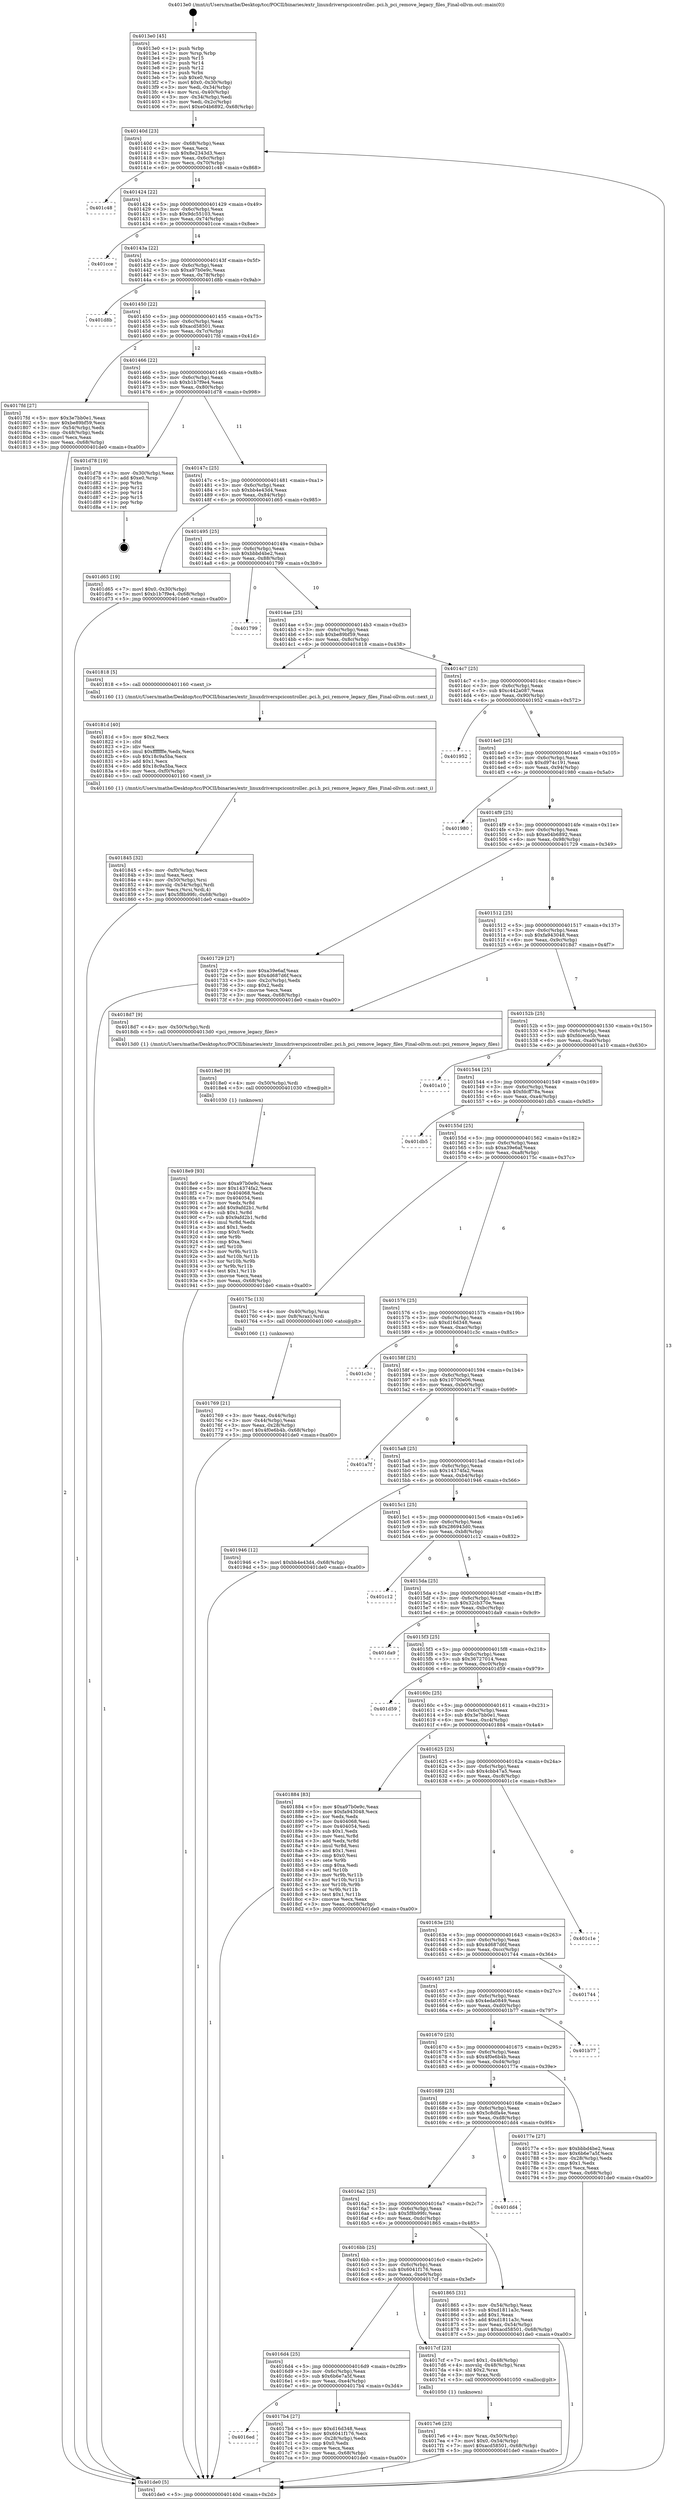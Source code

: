 digraph "0x4013e0" {
  label = "0x4013e0 (/mnt/c/Users/mathe/Desktop/tcc/POCII/binaries/extr_linuxdriverspcicontroller..pci.h_pci_remove_legacy_files_Final-ollvm.out::main(0))"
  labelloc = "t"
  node[shape=record]

  Entry [label="",width=0.3,height=0.3,shape=circle,fillcolor=black,style=filled]
  "0x40140d" [label="{
     0x40140d [23]\l
     | [instrs]\l
     &nbsp;&nbsp;0x40140d \<+3\>: mov -0x68(%rbp),%eax\l
     &nbsp;&nbsp;0x401410 \<+2\>: mov %eax,%ecx\l
     &nbsp;&nbsp;0x401412 \<+6\>: sub $0x8e2343d3,%ecx\l
     &nbsp;&nbsp;0x401418 \<+3\>: mov %eax,-0x6c(%rbp)\l
     &nbsp;&nbsp;0x40141b \<+3\>: mov %ecx,-0x70(%rbp)\l
     &nbsp;&nbsp;0x40141e \<+6\>: je 0000000000401c48 \<main+0x868\>\l
  }"]
  "0x401c48" [label="{
     0x401c48\l
  }", style=dashed]
  "0x401424" [label="{
     0x401424 [22]\l
     | [instrs]\l
     &nbsp;&nbsp;0x401424 \<+5\>: jmp 0000000000401429 \<main+0x49\>\l
     &nbsp;&nbsp;0x401429 \<+3\>: mov -0x6c(%rbp),%eax\l
     &nbsp;&nbsp;0x40142c \<+5\>: sub $0x9dc55103,%eax\l
     &nbsp;&nbsp;0x401431 \<+3\>: mov %eax,-0x74(%rbp)\l
     &nbsp;&nbsp;0x401434 \<+6\>: je 0000000000401cce \<main+0x8ee\>\l
  }"]
  Exit [label="",width=0.3,height=0.3,shape=circle,fillcolor=black,style=filled,peripheries=2]
  "0x401cce" [label="{
     0x401cce\l
  }", style=dashed]
  "0x40143a" [label="{
     0x40143a [22]\l
     | [instrs]\l
     &nbsp;&nbsp;0x40143a \<+5\>: jmp 000000000040143f \<main+0x5f\>\l
     &nbsp;&nbsp;0x40143f \<+3\>: mov -0x6c(%rbp),%eax\l
     &nbsp;&nbsp;0x401442 \<+5\>: sub $0xa97b0e9c,%eax\l
     &nbsp;&nbsp;0x401447 \<+3\>: mov %eax,-0x78(%rbp)\l
     &nbsp;&nbsp;0x40144a \<+6\>: je 0000000000401d8b \<main+0x9ab\>\l
  }"]
  "0x4018e9" [label="{
     0x4018e9 [93]\l
     | [instrs]\l
     &nbsp;&nbsp;0x4018e9 \<+5\>: mov $0xa97b0e9c,%eax\l
     &nbsp;&nbsp;0x4018ee \<+5\>: mov $0x14374fa2,%ecx\l
     &nbsp;&nbsp;0x4018f3 \<+7\>: mov 0x404068,%edx\l
     &nbsp;&nbsp;0x4018fa \<+7\>: mov 0x404054,%esi\l
     &nbsp;&nbsp;0x401901 \<+3\>: mov %edx,%r8d\l
     &nbsp;&nbsp;0x401904 \<+7\>: add $0x9afd2b1,%r8d\l
     &nbsp;&nbsp;0x40190b \<+4\>: sub $0x1,%r8d\l
     &nbsp;&nbsp;0x40190f \<+7\>: sub $0x9afd2b1,%r8d\l
     &nbsp;&nbsp;0x401916 \<+4\>: imul %r8d,%edx\l
     &nbsp;&nbsp;0x40191a \<+3\>: and $0x1,%edx\l
     &nbsp;&nbsp;0x40191d \<+3\>: cmp $0x0,%edx\l
     &nbsp;&nbsp;0x401920 \<+4\>: sete %r9b\l
     &nbsp;&nbsp;0x401924 \<+3\>: cmp $0xa,%esi\l
     &nbsp;&nbsp;0x401927 \<+4\>: setl %r10b\l
     &nbsp;&nbsp;0x40192b \<+3\>: mov %r9b,%r11b\l
     &nbsp;&nbsp;0x40192e \<+3\>: and %r10b,%r11b\l
     &nbsp;&nbsp;0x401931 \<+3\>: xor %r10b,%r9b\l
     &nbsp;&nbsp;0x401934 \<+3\>: or %r9b,%r11b\l
     &nbsp;&nbsp;0x401937 \<+4\>: test $0x1,%r11b\l
     &nbsp;&nbsp;0x40193b \<+3\>: cmovne %ecx,%eax\l
     &nbsp;&nbsp;0x40193e \<+3\>: mov %eax,-0x68(%rbp)\l
     &nbsp;&nbsp;0x401941 \<+5\>: jmp 0000000000401de0 \<main+0xa00\>\l
  }"]
  "0x401d8b" [label="{
     0x401d8b\l
  }", style=dashed]
  "0x401450" [label="{
     0x401450 [22]\l
     | [instrs]\l
     &nbsp;&nbsp;0x401450 \<+5\>: jmp 0000000000401455 \<main+0x75\>\l
     &nbsp;&nbsp;0x401455 \<+3\>: mov -0x6c(%rbp),%eax\l
     &nbsp;&nbsp;0x401458 \<+5\>: sub $0xacd58501,%eax\l
     &nbsp;&nbsp;0x40145d \<+3\>: mov %eax,-0x7c(%rbp)\l
     &nbsp;&nbsp;0x401460 \<+6\>: je 00000000004017fd \<main+0x41d\>\l
  }"]
  "0x4018e0" [label="{
     0x4018e0 [9]\l
     | [instrs]\l
     &nbsp;&nbsp;0x4018e0 \<+4\>: mov -0x50(%rbp),%rdi\l
     &nbsp;&nbsp;0x4018e4 \<+5\>: call 0000000000401030 \<free@plt\>\l
     | [calls]\l
     &nbsp;&nbsp;0x401030 \{1\} (unknown)\l
  }"]
  "0x4017fd" [label="{
     0x4017fd [27]\l
     | [instrs]\l
     &nbsp;&nbsp;0x4017fd \<+5\>: mov $0x3e7bb0e1,%eax\l
     &nbsp;&nbsp;0x401802 \<+5\>: mov $0xbe89bf59,%ecx\l
     &nbsp;&nbsp;0x401807 \<+3\>: mov -0x54(%rbp),%edx\l
     &nbsp;&nbsp;0x40180a \<+3\>: cmp -0x48(%rbp),%edx\l
     &nbsp;&nbsp;0x40180d \<+3\>: cmovl %ecx,%eax\l
     &nbsp;&nbsp;0x401810 \<+3\>: mov %eax,-0x68(%rbp)\l
     &nbsp;&nbsp;0x401813 \<+5\>: jmp 0000000000401de0 \<main+0xa00\>\l
  }"]
  "0x401466" [label="{
     0x401466 [22]\l
     | [instrs]\l
     &nbsp;&nbsp;0x401466 \<+5\>: jmp 000000000040146b \<main+0x8b\>\l
     &nbsp;&nbsp;0x40146b \<+3\>: mov -0x6c(%rbp),%eax\l
     &nbsp;&nbsp;0x40146e \<+5\>: sub $0xb1b7f9e4,%eax\l
     &nbsp;&nbsp;0x401473 \<+3\>: mov %eax,-0x80(%rbp)\l
     &nbsp;&nbsp;0x401476 \<+6\>: je 0000000000401d78 \<main+0x998\>\l
  }"]
  "0x401845" [label="{
     0x401845 [32]\l
     | [instrs]\l
     &nbsp;&nbsp;0x401845 \<+6\>: mov -0xf0(%rbp),%ecx\l
     &nbsp;&nbsp;0x40184b \<+3\>: imul %eax,%ecx\l
     &nbsp;&nbsp;0x40184e \<+4\>: mov -0x50(%rbp),%rsi\l
     &nbsp;&nbsp;0x401852 \<+4\>: movslq -0x54(%rbp),%rdi\l
     &nbsp;&nbsp;0x401856 \<+3\>: mov %ecx,(%rsi,%rdi,4)\l
     &nbsp;&nbsp;0x401859 \<+7\>: movl $0x5f8b99fc,-0x68(%rbp)\l
     &nbsp;&nbsp;0x401860 \<+5\>: jmp 0000000000401de0 \<main+0xa00\>\l
  }"]
  "0x401d78" [label="{
     0x401d78 [19]\l
     | [instrs]\l
     &nbsp;&nbsp;0x401d78 \<+3\>: mov -0x30(%rbp),%eax\l
     &nbsp;&nbsp;0x401d7b \<+7\>: add $0xe0,%rsp\l
     &nbsp;&nbsp;0x401d82 \<+1\>: pop %rbx\l
     &nbsp;&nbsp;0x401d83 \<+2\>: pop %r12\l
     &nbsp;&nbsp;0x401d85 \<+2\>: pop %r14\l
     &nbsp;&nbsp;0x401d87 \<+2\>: pop %r15\l
     &nbsp;&nbsp;0x401d89 \<+1\>: pop %rbp\l
     &nbsp;&nbsp;0x401d8a \<+1\>: ret\l
  }"]
  "0x40147c" [label="{
     0x40147c [25]\l
     | [instrs]\l
     &nbsp;&nbsp;0x40147c \<+5\>: jmp 0000000000401481 \<main+0xa1\>\l
     &nbsp;&nbsp;0x401481 \<+3\>: mov -0x6c(%rbp),%eax\l
     &nbsp;&nbsp;0x401484 \<+5\>: sub $0xbb4e43d4,%eax\l
     &nbsp;&nbsp;0x401489 \<+6\>: mov %eax,-0x84(%rbp)\l
     &nbsp;&nbsp;0x40148f \<+6\>: je 0000000000401d65 \<main+0x985\>\l
  }"]
  "0x40181d" [label="{
     0x40181d [40]\l
     | [instrs]\l
     &nbsp;&nbsp;0x40181d \<+5\>: mov $0x2,%ecx\l
     &nbsp;&nbsp;0x401822 \<+1\>: cltd\l
     &nbsp;&nbsp;0x401823 \<+2\>: idiv %ecx\l
     &nbsp;&nbsp;0x401825 \<+6\>: imul $0xfffffffe,%edx,%ecx\l
     &nbsp;&nbsp;0x40182b \<+6\>: sub $0x18c9a5ba,%ecx\l
     &nbsp;&nbsp;0x401831 \<+3\>: add $0x1,%ecx\l
     &nbsp;&nbsp;0x401834 \<+6\>: add $0x18c9a5ba,%ecx\l
     &nbsp;&nbsp;0x40183a \<+6\>: mov %ecx,-0xf0(%rbp)\l
     &nbsp;&nbsp;0x401840 \<+5\>: call 0000000000401160 \<next_i\>\l
     | [calls]\l
     &nbsp;&nbsp;0x401160 \{1\} (/mnt/c/Users/mathe/Desktop/tcc/POCII/binaries/extr_linuxdriverspcicontroller..pci.h_pci_remove_legacy_files_Final-ollvm.out::next_i)\l
  }"]
  "0x401d65" [label="{
     0x401d65 [19]\l
     | [instrs]\l
     &nbsp;&nbsp;0x401d65 \<+7\>: movl $0x0,-0x30(%rbp)\l
     &nbsp;&nbsp;0x401d6c \<+7\>: movl $0xb1b7f9e4,-0x68(%rbp)\l
     &nbsp;&nbsp;0x401d73 \<+5\>: jmp 0000000000401de0 \<main+0xa00\>\l
  }"]
  "0x401495" [label="{
     0x401495 [25]\l
     | [instrs]\l
     &nbsp;&nbsp;0x401495 \<+5\>: jmp 000000000040149a \<main+0xba\>\l
     &nbsp;&nbsp;0x40149a \<+3\>: mov -0x6c(%rbp),%eax\l
     &nbsp;&nbsp;0x40149d \<+5\>: sub $0xbbbd4be2,%eax\l
     &nbsp;&nbsp;0x4014a2 \<+6\>: mov %eax,-0x88(%rbp)\l
     &nbsp;&nbsp;0x4014a8 \<+6\>: je 0000000000401799 \<main+0x3b9\>\l
  }"]
  "0x4017e6" [label="{
     0x4017e6 [23]\l
     | [instrs]\l
     &nbsp;&nbsp;0x4017e6 \<+4\>: mov %rax,-0x50(%rbp)\l
     &nbsp;&nbsp;0x4017ea \<+7\>: movl $0x0,-0x54(%rbp)\l
     &nbsp;&nbsp;0x4017f1 \<+7\>: movl $0xacd58501,-0x68(%rbp)\l
     &nbsp;&nbsp;0x4017f8 \<+5\>: jmp 0000000000401de0 \<main+0xa00\>\l
  }"]
  "0x401799" [label="{
     0x401799\l
  }", style=dashed]
  "0x4014ae" [label="{
     0x4014ae [25]\l
     | [instrs]\l
     &nbsp;&nbsp;0x4014ae \<+5\>: jmp 00000000004014b3 \<main+0xd3\>\l
     &nbsp;&nbsp;0x4014b3 \<+3\>: mov -0x6c(%rbp),%eax\l
     &nbsp;&nbsp;0x4014b6 \<+5\>: sub $0xbe89bf59,%eax\l
     &nbsp;&nbsp;0x4014bb \<+6\>: mov %eax,-0x8c(%rbp)\l
     &nbsp;&nbsp;0x4014c1 \<+6\>: je 0000000000401818 \<main+0x438\>\l
  }"]
  "0x4016ed" [label="{
     0x4016ed\l
  }", style=dashed]
  "0x401818" [label="{
     0x401818 [5]\l
     | [instrs]\l
     &nbsp;&nbsp;0x401818 \<+5\>: call 0000000000401160 \<next_i\>\l
     | [calls]\l
     &nbsp;&nbsp;0x401160 \{1\} (/mnt/c/Users/mathe/Desktop/tcc/POCII/binaries/extr_linuxdriverspcicontroller..pci.h_pci_remove_legacy_files_Final-ollvm.out::next_i)\l
  }"]
  "0x4014c7" [label="{
     0x4014c7 [25]\l
     | [instrs]\l
     &nbsp;&nbsp;0x4014c7 \<+5\>: jmp 00000000004014cc \<main+0xec\>\l
     &nbsp;&nbsp;0x4014cc \<+3\>: mov -0x6c(%rbp),%eax\l
     &nbsp;&nbsp;0x4014cf \<+5\>: sub $0xc442a087,%eax\l
     &nbsp;&nbsp;0x4014d4 \<+6\>: mov %eax,-0x90(%rbp)\l
     &nbsp;&nbsp;0x4014da \<+6\>: je 0000000000401952 \<main+0x572\>\l
  }"]
  "0x4017b4" [label="{
     0x4017b4 [27]\l
     | [instrs]\l
     &nbsp;&nbsp;0x4017b4 \<+5\>: mov $0xd16d348,%eax\l
     &nbsp;&nbsp;0x4017b9 \<+5\>: mov $0x6041f176,%ecx\l
     &nbsp;&nbsp;0x4017be \<+3\>: mov -0x28(%rbp),%edx\l
     &nbsp;&nbsp;0x4017c1 \<+3\>: cmp $0x0,%edx\l
     &nbsp;&nbsp;0x4017c4 \<+3\>: cmove %ecx,%eax\l
     &nbsp;&nbsp;0x4017c7 \<+3\>: mov %eax,-0x68(%rbp)\l
     &nbsp;&nbsp;0x4017ca \<+5\>: jmp 0000000000401de0 \<main+0xa00\>\l
  }"]
  "0x401952" [label="{
     0x401952\l
  }", style=dashed]
  "0x4014e0" [label="{
     0x4014e0 [25]\l
     | [instrs]\l
     &nbsp;&nbsp;0x4014e0 \<+5\>: jmp 00000000004014e5 \<main+0x105\>\l
     &nbsp;&nbsp;0x4014e5 \<+3\>: mov -0x6c(%rbp),%eax\l
     &nbsp;&nbsp;0x4014e8 \<+5\>: sub $0xd974c191,%eax\l
     &nbsp;&nbsp;0x4014ed \<+6\>: mov %eax,-0x94(%rbp)\l
     &nbsp;&nbsp;0x4014f3 \<+6\>: je 0000000000401980 \<main+0x5a0\>\l
  }"]
  "0x4016d4" [label="{
     0x4016d4 [25]\l
     | [instrs]\l
     &nbsp;&nbsp;0x4016d4 \<+5\>: jmp 00000000004016d9 \<main+0x2f9\>\l
     &nbsp;&nbsp;0x4016d9 \<+3\>: mov -0x6c(%rbp),%eax\l
     &nbsp;&nbsp;0x4016dc \<+5\>: sub $0x6b6e7a5f,%eax\l
     &nbsp;&nbsp;0x4016e1 \<+6\>: mov %eax,-0xe4(%rbp)\l
     &nbsp;&nbsp;0x4016e7 \<+6\>: je 00000000004017b4 \<main+0x3d4\>\l
  }"]
  "0x401980" [label="{
     0x401980\l
  }", style=dashed]
  "0x4014f9" [label="{
     0x4014f9 [25]\l
     | [instrs]\l
     &nbsp;&nbsp;0x4014f9 \<+5\>: jmp 00000000004014fe \<main+0x11e\>\l
     &nbsp;&nbsp;0x4014fe \<+3\>: mov -0x6c(%rbp),%eax\l
     &nbsp;&nbsp;0x401501 \<+5\>: sub $0xe04b6892,%eax\l
     &nbsp;&nbsp;0x401506 \<+6\>: mov %eax,-0x98(%rbp)\l
     &nbsp;&nbsp;0x40150c \<+6\>: je 0000000000401729 \<main+0x349\>\l
  }"]
  "0x4017cf" [label="{
     0x4017cf [23]\l
     | [instrs]\l
     &nbsp;&nbsp;0x4017cf \<+7\>: movl $0x1,-0x48(%rbp)\l
     &nbsp;&nbsp;0x4017d6 \<+4\>: movslq -0x48(%rbp),%rax\l
     &nbsp;&nbsp;0x4017da \<+4\>: shl $0x2,%rax\l
     &nbsp;&nbsp;0x4017de \<+3\>: mov %rax,%rdi\l
     &nbsp;&nbsp;0x4017e1 \<+5\>: call 0000000000401050 \<malloc@plt\>\l
     | [calls]\l
     &nbsp;&nbsp;0x401050 \{1\} (unknown)\l
  }"]
  "0x401729" [label="{
     0x401729 [27]\l
     | [instrs]\l
     &nbsp;&nbsp;0x401729 \<+5\>: mov $0xa39e6af,%eax\l
     &nbsp;&nbsp;0x40172e \<+5\>: mov $0x4d687d6f,%ecx\l
     &nbsp;&nbsp;0x401733 \<+3\>: mov -0x2c(%rbp),%edx\l
     &nbsp;&nbsp;0x401736 \<+3\>: cmp $0x2,%edx\l
     &nbsp;&nbsp;0x401739 \<+3\>: cmovne %ecx,%eax\l
     &nbsp;&nbsp;0x40173c \<+3\>: mov %eax,-0x68(%rbp)\l
     &nbsp;&nbsp;0x40173f \<+5\>: jmp 0000000000401de0 \<main+0xa00\>\l
  }"]
  "0x401512" [label="{
     0x401512 [25]\l
     | [instrs]\l
     &nbsp;&nbsp;0x401512 \<+5\>: jmp 0000000000401517 \<main+0x137\>\l
     &nbsp;&nbsp;0x401517 \<+3\>: mov -0x6c(%rbp),%eax\l
     &nbsp;&nbsp;0x40151a \<+5\>: sub $0xfa943048,%eax\l
     &nbsp;&nbsp;0x40151f \<+6\>: mov %eax,-0x9c(%rbp)\l
     &nbsp;&nbsp;0x401525 \<+6\>: je 00000000004018d7 \<main+0x4f7\>\l
  }"]
  "0x401de0" [label="{
     0x401de0 [5]\l
     | [instrs]\l
     &nbsp;&nbsp;0x401de0 \<+5\>: jmp 000000000040140d \<main+0x2d\>\l
  }"]
  "0x4013e0" [label="{
     0x4013e0 [45]\l
     | [instrs]\l
     &nbsp;&nbsp;0x4013e0 \<+1\>: push %rbp\l
     &nbsp;&nbsp;0x4013e1 \<+3\>: mov %rsp,%rbp\l
     &nbsp;&nbsp;0x4013e4 \<+2\>: push %r15\l
     &nbsp;&nbsp;0x4013e6 \<+2\>: push %r14\l
     &nbsp;&nbsp;0x4013e8 \<+2\>: push %r12\l
     &nbsp;&nbsp;0x4013ea \<+1\>: push %rbx\l
     &nbsp;&nbsp;0x4013eb \<+7\>: sub $0xe0,%rsp\l
     &nbsp;&nbsp;0x4013f2 \<+7\>: movl $0x0,-0x30(%rbp)\l
     &nbsp;&nbsp;0x4013f9 \<+3\>: mov %edi,-0x34(%rbp)\l
     &nbsp;&nbsp;0x4013fc \<+4\>: mov %rsi,-0x40(%rbp)\l
     &nbsp;&nbsp;0x401400 \<+3\>: mov -0x34(%rbp),%edi\l
     &nbsp;&nbsp;0x401403 \<+3\>: mov %edi,-0x2c(%rbp)\l
     &nbsp;&nbsp;0x401406 \<+7\>: movl $0xe04b6892,-0x68(%rbp)\l
  }"]
  "0x4016bb" [label="{
     0x4016bb [25]\l
     | [instrs]\l
     &nbsp;&nbsp;0x4016bb \<+5\>: jmp 00000000004016c0 \<main+0x2e0\>\l
     &nbsp;&nbsp;0x4016c0 \<+3\>: mov -0x6c(%rbp),%eax\l
     &nbsp;&nbsp;0x4016c3 \<+5\>: sub $0x6041f176,%eax\l
     &nbsp;&nbsp;0x4016c8 \<+6\>: mov %eax,-0xe0(%rbp)\l
     &nbsp;&nbsp;0x4016ce \<+6\>: je 00000000004017cf \<main+0x3ef\>\l
  }"]
  "0x4018d7" [label="{
     0x4018d7 [9]\l
     | [instrs]\l
     &nbsp;&nbsp;0x4018d7 \<+4\>: mov -0x50(%rbp),%rdi\l
     &nbsp;&nbsp;0x4018db \<+5\>: call 00000000004013d0 \<pci_remove_legacy_files\>\l
     | [calls]\l
     &nbsp;&nbsp;0x4013d0 \{1\} (/mnt/c/Users/mathe/Desktop/tcc/POCII/binaries/extr_linuxdriverspcicontroller..pci.h_pci_remove_legacy_files_Final-ollvm.out::pci_remove_legacy_files)\l
  }"]
  "0x40152b" [label="{
     0x40152b [25]\l
     | [instrs]\l
     &nbsp;&nbsp;0x40152b \<+5\>: jmp 0000000000401530 \<main+0x150\>\l
     &nbsp;&nbsp;0x401530 \<+3\>: mov -0x6c(%rbp),%eax\l
     &nbsp;&nbsp;0x401533 \<+5\>: sub $0xfdcece5b,%eax\l
     &nbsp;&nbsp;0x401538 \<+6\>: mov %eax,-0xa0(%rbp)\l
     &nbsp;&nbsp;0x40153e \<+6\>: je 0000000000401a10 \<main+0x630\>\l
  }"]
  "0x401865" [label="{
     0x401865 [31]\l
     | [instrs]\l
     &nbsp;&nbsp;0x401865 \<+3\>: mov -0x54(%rbp),%eax\l
     &nbsp;&nbsp;0x401868 \<+5\>: sub $0xd1811a3c,%eax\l
     &nbsp;&nbsp;0x40186d \<+3\>: add $0x1,%eax\l
     &nbsp;&nbsp;0x401870 \<+5\>: add $0xd1811a3c,%eax\l
     &nbsp;&nbsp;0x401875 \<+3\>: mov %eax,-0x54(%rbp)\l
     &nbsp;&nbsp;0x401878 \<+7\>: movl $0xacd58501,-0x68(%rbp)\l
     &nbsp;&nbsp;0x40187f \<+5\>: jmp 0000000000401de0 \<main+0xa00\>\l
  }"]
  "0x401a10" [label="{
     0x401a10\l
  }", style=dashed]
  "0x401544" [label="{
     0x401544 [25]\l
     | [instrs]\l
     &nbsp;&nbsp;0x401544 \<+5\>: jmp 0000000000401549 \<main+0x169\>\l
     &nbsp;&nbsp;0x401549 \<+3\>: mov -0x6c(%rbp),%eax\l
     &nbsp;&nbsp;0x40154c \<+5\>: sub $0xfdcff78a,%eax\l
     &nbsp;&nbsp;0x401551 \<+6\>: mov %eax,-0xa4(%rbp)\l
     &nbsp;&nbsp;0x401557 \<+6\>: je 0000000000401db5 \<main+0x9d5\>\l
  }"]
  "0x4016a2" [label="{
     0x4016a2 [25]\l
     | [instrs]\l
     &nbsp;&nbsp;0x4016a2 \<+5\>: jmp 00000000004016a7 \<main+0x2c7\>\l
     &nbsp;&nbsp;0x4016a7 \<+3\>: mov -0x6c(%rbp),%eax\l
     &nbsp;&nbsp;0x4016aa \<+5\>: sub $0x5f8b99fc,%eax\l
     &nbsp;&nbsp;0x4016af \<+6\>: mov %eax,-0xdc(%rbp)\l
     &nbsp;&nbsp;0x4016b5 \<+6\>: je 0000000000401865 \<main+0x485\>\l
  }"]
  "0x401db5" [label="{
     0x401db5\l
  }", style=dashed]
  "0x40155d" [label="{
     0x40155d [25]\l
     | [instrs]\l
     &nbsp;&nbsp;0x40155d \<+5\>: jmp 0000000000401562 \<main+0x182\>\l
     &nbsp;&nbsp;0x401562 \<+3\>: mov -0x6c(%rbp),%eax\l
     &nbsp;&nbsp;0x401565 \<+5\>: sub $0xa39e6af,%eax\l
     &nbsp;&nbsp;0x40156a \<+6\>: mov %eax,-0xa8(%rbp)\l
     &nbsp;&nbsp;0x401570 \<+6\>: je 000000000040175c \<main+0x37c\>\l
  }"]
  "0x401dd4" [label="{
     0x401dd4\l
  }", style=dashed]
  "0x40175c" [label="{
     0x40175c [13]\l
     | [instrs]\l
     &nbsp;&nbsp;0x40175c \<+4\>: mov -0x40(%rbp),%rax\l
     &nbsp;&nbsp;0x401760 \<+4\>: mov 0x8(%rax),%rdi\l
     &nbsp;&nbsp;0x401764 \<+5\>: call 0000000000401060 \<atoi@plt\>\l
     | [calls]\l
     &nbsp;&nbsp;0x401060 \{1\} (unknown)\l
  }"]
  "0x401576" [label="{
     0x401576 [25]\l
     | [instrs]\l
     &nbsp;&nbsp;0x401576 \<+5\>: jmp 000000000040157b \<main+0x19b\>\l
     &nbsp;&nbsp;0x40157b \<+3\>: mov -0x6c(%rbp),%eax\l
     &nbsp;&nbsp;0x40157e \<+5\>: sub $0xd16d348,%eax\l
     &nbsp;&nbsp;0x401583 \<+6\>: mov %eax,-0xac(%rbp)\l
     &nbsp;&nbsp;0x401589 \<+6\>: je 0000000000401c3c \<main+0x85c\>\l
  }"]
  "0x401769" [label="{
     0x401769 [21]\l
     | [instrs]\l
     &nbsp;&nbsp;0x401769 \<+3\>: mov %eax,-0x44(%rbp)\l
     &nbsp;&nbsp;0x40176c \<+3\>: mov -0x44(%rbp),%eax\l
     &nbsp;&nbsp;0x40176f \<+3\>: mov %eax,-0x28(%rbp)\l
     &nbsp;&nbsp;0x401772 \<+7\>: movl $0x4f0e6b4b,-0x68(%rbp)\l
     &nbsp;&nbsp;0x401779 \<+5\>: jmp 0000000000401de0 \<main+0xa00\>\l
  }"]
  "0x401689" [label="{
     0x401689 [25]\l
     | [instrs]\l
     &nbsp;&nbsp;0x401689 \<+5\>: jmp 000000000040168e \<main+0x2ae\>\l
     &nbsp;&nbsp;0x40168e \<+3\>: mov -0x6c(%rbp),%eax\l
     &nbsp;&nbsp;0x401691 \<+5\>: sub $0x5c8dfa4e,%eax\l
     &nbsp;&nbsp;0x401696 \<+6\>: mov %eax,-0xd8(%rbp)\l
     &nbsp;&nbsp;0x40169c \<+6\>: je 0000000000401dd4 \<main+0x9f4\>\l
  }"]
  "0x401c3c" [label="{
     0x401c3c\l
  }", style=dashed]
  "0x40158f" [label="{
     0x40158f [25]\l
     | [instrs]\l
     &nbsp;&nbsp;0x40158f \<+5\>: jmp 0000000000401594 \<main+0x1b4\>\l
     &nbsp;&nbsp;0x401594 \<+3\>: mov -0x6c(%rbp),%eax\l
     &nbsp;&nbsp;0x401597 \<+5\>: sub $0x10700e06,%eax\l
     &nbsp;&nbsp;0x40159c \<+6\>: mov %eax,-0xb0(%rbp)\l
     &nbsp;&nbsp;0x4015a2 \<+6\>: je 0000000000401a7f \<main+0x69f\>\l
  }"]
  "0x40177e" [label="{
     0x40177e [27]\l
     | [instrs]\l
     &nbsp;&nbsp;0x40177e \<+5\>: mov $0xbbbd4be2,%eax\l
     &nbsp;&nbsp;0x401783 \<+5\>: mov $0x6b6e7a5f,%ecx\l
     &nbsp;&nbsp;0x401788 \<+3\>: mov -0x28(%rbp),%edx\l
     &nbsp;&nbsp;0x40178b \<+3\>: cmp $0x1,%edx\l
     &nbsp;&nbsp;0x40178e \<+3\>: cmovl %ecx,%eax\l
     &nbsp;&nbsp;0x401791 \<+3\>: mov %eax,-0x68(%rbp)\l
     &nbsp;&nbsp;0x401794 \<+5\>: jmp 0000000000401de0 \<main+0xa00\>\l
  }"]
  "0x401a7f" [label="{
     0x401a7f\l
  }", style=dashed]
  "0x4015a8" [label="{
     0x4015a8 [25]\l
     | [instrs]\l
     &nbsp;&nbsp;0x4015a8 \<+5\>: jmp 00000000004015ad \<main+0x1cd\>\l
     &nbsp;&nbsp;0x4015ad \<+3\>: mov -0x6c(%rbp),%eax\l
     &nbsp;&nbsp;0x4015b0 \<+5\>: sub $0x14374fa2,%eax\l
     &nbsp;&nbsp;0x4015b5 \<+6\>: mov %eax,-0xb4(%rbp)\l
     &nbsp;&nbsp;0x4015bb \<+6\>: je 0000000000401946 \<main+0x566\>\l
  }"]
  "0x401670" [label="{
     0x401670 [25]\l
     | [instrs]\l
     &nbsp;&nbsp;0x401670 \<+5\>: jmp 0000000000401675 \<main+0x295\>\l
     &nbsp;&nbsp;0x401675 \<+3\>: mov -0x6c(%rbp),%eax\l
     &nbsp;&nbsp;0x401678 \<+5\>: sub $0x4f0e6b4b,%eax\l
     &nbsp;&nbsp;0x40167d \<+6\>: mov %eax,-0xd4(%rbp)\l
     &nbsp;&nbsp;0x401683 \<+6\>: je 000000000040177e \<main+0x39e\>\l
  }"]
  "0x401946" [label="{
     0x401946 [12]\l
     | [instrs]\l
     &nbsp;&nbsp;0x401946 \<+7\>: movl $0xbb4e43d4,-0x68(%rbp)\l
     &nbsp;&nbsp;0x40194d \<+5\>: jmp 0000000000401de0 \<main+0xa00\>\l
  }"]
  "0x4015c1" [label="{
     0x4015c1 [25]\l
     | [instrs]\l
     &nbsp;&nbsp;0x4015c1 \<+5\>: jmp 00000000004015c6 \<main+0x1e6\>\l
     &nbsp;&nbsp;0x4015c6 \<+3\>: mov -0x6c(%rbp),%eax\l
     &nbsp;&nbsp;0x4015c9 \<+5\>: sub $0x286943d0,%eax\l
     &nbsp;&nbsp;0x4015ce \<+6\>: mov %eax,-0xb8(%rbp)\l
     &nbsp;&nbsp;0x4015d4 \<+6\>: je 0000000000401c12 \<main+0x832\>\l
  }"]
  "0x401b77" [label="{
     0x401b77\l
  }", style=dashed]
  "0x401c12" [label="{
     0x401c12\l
  }", style=dashed]
  "0x4015da" [label="{
     0x4015da [25]\l
     | [instrs]\l
     &nbsp;&nbsp;0x4015da \<+5\>: jmp 00000000004015df \<main+0x1ff\>\l
     &nbsp;&nbsp;0x4015df \<+3\>: mov -0x6c(%rbp),%eax\l
     &nbsp;&nbsp;0x4015e2 \<+5\>: sub $0x32cb370e,%eax\l
     &nbsp;&nbsp;0x4015e7 \<+6\>: mov %eax,-0xbc(%rbp)\l
     &nbsp;&nbsp;0x4015ed \<+6\>: je 0000000000401da9 \<main+0x9c9\>\l
  }"]
  "0x401657" [label="{
     0x401657 [25]\l
     | [instrs]\l
     &nbsp;&nbsp;0x401657 \<+5\>: jmp 000000000040165c \<main+0x27c\>\l
     &nbsp;&nbsp;0x40165c \<+3\>: mov -0x6c(%rbp),%eax\l
     &nbsp;&nbsp;0x40165f \<+5\>: sub $0x4eda0849,%eax\l
     &nbsp;&nbsp;0x401664 \<+6\>: mov %eax,-0xd0(%rbp)\l
     &nbsp;&nbsp;0x40166a \<+6\>: je 0000000000401b77 \<main+0x797\>\l
  }"]
  "0x401da9" [label="{
     0x401da9\l
  }", style=dashed]
  "0x4015f3" [label="{
     0x4015f3 [25]\l
     | [instrs]\l
     &nbsp;&nbsp;0x4015f3 \<+5\>: jmp 00000000004015f8 \<main+0x218\>\l
     &nbsp;&nbsp;0x4015f8 \<+3\>: mov -0x6c(%rbp),%eax\l
     &nbsp;&nbsp;0x4015fb \<+5\>: sub $0x36727014,%eax\l
     &nbsp;&nbsp;0x401600 \<+6\>: mov %eax,-0xc0(%rbp)\l
     &nbsp;&nbsp;0x401606 \<+6\>: je 0000000000401d59 \<main+0x979\>\l
  }"]
  "0x401744" [label="{
     0x401744\l
  }", style=dashed]
  "0x401d59" [label="{
     0x401d59\l
  }", style=dashed]
  "0x40160c" [label="{
     0x40160c [25]\l
     | [instrs]\l
     &nbsp;&nbsp;0x40160c \<+5\>: jmp 0000000000401611 \<main+0x231\>\l
     &nbsp;&nbsp;0x401611 \<+3\>: mov -0x6c(%rbp),%eax\l
     &nbsp;&nbsp;0x401614 \<+5\>: sub $0x3e7bb0e1,%eax\l
     &nbsp;&nbsp;0x401619 \<+6\>: mov %eax,-0xc4(%rbp)\l
     &nbsp;&nbsp;0x40161f \<+6\>: je 0000000000401884 \<main+0x4a4\>\l
  }"]
  "0x40163e" [label="{
     0x40163e [25]\l
     | [instrs]\l
     &nbsp;&nbsp;0x40163e \<+5\>: jmp 0000000000401643 \<main+0x263\>\l
     &nbsp;&nbsp;0x401643 \<+3\>: mov -0x6c(%rbp),%eax\l
     &nbsp;&nbsp;0x401646 \<+5\>: sub $0x4d687d6f,%eax\l
     &nbsp;&nbsp;0x40164b \<+6\>: mov %eax,-0xcc(%rbp)\l
     &nbsp;&nbsp;0x401651 \<+6\>: je 0000000000401744 \<main+0x364\>\l
  }"]
  "0x401884" [label="{
     0x401884 [83]\l
     | [instrs]\l
     &nbsp;&nbsp;0x401884 \<+5\>: mov $0xa97b0e9c,%eax\l
     &nbsp;&nbsp;0x401889 \<+5\>: mov $0xfa943048,%ecx\l
     &nbsp;&nbsp;0x40188e \<+2\>: xor %edx,%edx\l
     &nbsp;&nbsp;0x401890 \<+7\>: mov 0x404068,%esi\l
     &nbsp;&nbsp;0x401897 \<+7\>: mov 0x404054,%edi\l
     &nbsp;&nbsp;0x40189e \<+3\>: sub $0x1,%edx\l
     &nbsp;&nbsp;0x4018a1 \<+3\>: mov %esi,%r8d\l
     &nbsp;&nbsp;0x4018a4 \<+3\>: add %edx,%r8d\l
     &nbsp;&nbsp;0x4018a7 \<+4\>: imul %r8d,%esi\l
     &nbsp;&nbsp;0x4018ab \<+3\>: and $0x1,%esi\l
     &nbsp;&nbsp;0x4018ae \<+3\>: cmp $0x0,%esi\l
     &nbsp;&nbsp;0x4018b1 \<+4\>: sete %r9b\l
     &nbsp;&nbsp;0x4018b5 \<+3\>: cmp $0xa,%edi\l
     &nbsp;&nbsp;0x4018b8 \<+4\>: setl %r10b\l
     &nbsp;&nbsp;0x4018bc \<+3\>: mov %r9b,%r11b\l
     &nbsp;&nbsp;0x4018bf \<+3\>: and %r10b,%r11b\l
     &nbsp;&nbsp;0x4018c2 \<+3\>: xor %r10b,%r9b\l
     &nbsp;&nbsp;0x4018c5 \<+3\>: or %r9b,%r11b\l
     &nbsp;&nbsp;0x4018c8 \<+4\>: test $0x1,%r11b\l
     &nbsp;&nbsp;0x4018cc \<+3\>: cmovne %ecx,%eax\l
     &nbsp;&nbsp;0x4018cf \<+3\>: mov %eax,-0x68(%rbp)\l
     &nbsp;&nbsp;0x4018d2 \<+5\>: jmp 0000000000401de0 \<main+0xa00\>\l
  }"]
  "0x401625" [label="{
     0x401625 [25]\l
     | [instrs]\l
     &nbsp;&nbsp;0x401625 \<+5\>: jmp 000000000040162a \<main+0x24a\>\l
     &nbsp;&nbsp;0x40162a \<+3\>: mov -0x6c(%rbp),%eax\l
     &nbsp;&nbsp;0x40162d \<+5\>: sub $0x4cbb47a5,%eax\l
     &nbsp;&nbsp;0x401632 \<+6\>: mov %eax,-0xc8(%rbp)\l
     &nbsp;&nbsp;0x401638 \<+6\>: je 0000000000401c1e \<main+0x83e\>\l
  }"]
  "0x401c1e" [label="{
     0x401c1e\l
  }", style=dashed]
  Entry -> "0x4013e0" [label=" 1"]
  "0x40140d" -> "0x401c48" [label=" 0"]
  "0x40140d" -> "0x401424" [label=" 14"]
  "0x401d78" -> Exit [label=" 1"]
  "0x401424" -> "0x401cce" [label=" 0"]
  "0x401424" -> "0x40143a" [label=" 14"]
  "0x401d65" -> "0x401de0" [label=" 1"]
  "0x40143a" -> "0x401d8b" [label=" 0"]
  "0x40143a" -> "0x401450" [label=" 14"]
  "0x401946" -> "0x401de0" [label=" 1"]
  "0x401450" -> "0x4017fd" [label=" 2"]
  "0x401450" -> "0x401466" [label=" 12"]
  "0x4018e9" -> "0x401de0" [label=" 1"]
  "0x401466" -> "0x401d78" [label=" 1"]
  "0x401466" -> "0x40147c" [label=" 11"]
  "0x4018e0" -> "0x4018e9" [label=" 1"]
  "0x40147c" -> "0x401d65" [label=" 1"]
  "0x40147c" -> "0x401495" [label=" 10"]
  "0x4018d7" -> "0x4018e0" [label=" 1"]
  "0x401495" -> "0x401799" [label=" 0"]
  "0x401495" -> "0x4014ae" [label=" 10"]
  "0x401884" -> "0x401de0" [label=" 1"]
  "0x4014ae" -> "0x401818" [label=" 1"]
  "0x4014ae" -> "0x4014c7" [label=" 9"]
  "0x401865" -> "0x401de0" [label=" 1"]
  "0x4014c7" -> "0x401952" [label=" 0"]
  "0x4014c7" -> "0x4014e0" [label=" 9"]
  "0x401845" -> "0x401de0" [label=" 1"]
  "0x4014e0" -> "0x401980" [label=" 0"]
  "0x4014e0" -> "0x4014f9" [label=" 9"]
  "0x401818" -> "0x40181d" [label=" 1"]
  "0x4014f9" -> "0x401729" [label=" 1"]
  "0x4014f9" -> "0x401512" [label=" 8"]
  "0x401729" -> "0x401de0" [label=" 1"]
  "0x4013e0" -> "0x40140d" [label=" 1"]
  "0x401de0" -> "0x40140d" [label=" 13"]
  "0x4017fd" -> "0x401de0" [label=" 2"]
  "0x401512" -> "0x4018d7" [label=" 1"]
  "0x401512" -> "0x40152b" [label=" 7"]
  "0x4017cf" -> "0x4017e6" [label=" 1"]
  "0x40152b" -> "0x401a10" [label=" 0"]
  "0x40152b" -> "0x401544" [label=" 7"]
  "0x4017b4" -> "0x401de0" [label=" 1"]
  "0x401544" -> "0x401db5" [label=" 0"]
  "0x401544" -> "0x40155d" [label=" 7"]
  "0x4016d4" -> "0x4017b4" [label=" 1"]
  "0x40155d" -> "0x40175c" [label=" 1"]
  "0x40155d" -> "0x401576" [label=" 6"]
  "0x40175c" -> "0x401769" [label=" 1"]
  "0x401769" -> "0x401de0" [label=" 1"]
  "0x40181d" -> "0x401845" [label=" 1"]
  "0x401576" -> "0x401c3c" [label=" 0"]
  "0x401576" -> "0x40158f" [label=" 6"]
  "0x4016bb" -> "0x4017cf" [label=" 1"]
  "0x40158f" -> "0x401a7f" [label=" 0"]
  "0x40158f" -> "0x4015a8" [label=" 6"]
  "0x4017e6" -> "0x401de0" [label=" 1"]
  "0x4015a8" -> "0x401946" [label=" 1"]
  "0x4015a8" -> "0x4015c1" [label=" 5"]
  "0x4016a2" -> "0x401865" [label=" 1"]
  "0x4015c1" -> "0x401c12" [label=" 0"]
  "0x4015c1" -> "0x4015da" [label=" 5"]
  "0x4016d4" -> "0x4016ed" [label=" 0"]
  "0x4015da" -> "0x401da9" [label=" 0"]
  "0x4015da" -> "0x4015f3" [label=" 5"]
  "0x401689" -> "0x401dd4" [label=" 0"]
  "0x4015f3" -> "0x401d59" [label=" 0"]
  "0x4015f3" -> "0x40160c" [label=" 5"]
  "0x4016bb" -> "0x4016d4" [label=" 1"]
  "0x40160c" -> "0x401884" [label=" 1"]
  "0x40160c" -> "0x401625" [label=" 4"]
  "0x401670" -> "0x401689" [label=" 3"]
  "0x401625" -> "0x401c1e" [label=" 0"]
  "0x401625" -> "0x40163e" [label=" 4"]
  "0x40177e" -> "0x401de0" [label=" 1"]
  "0x40163e" -> "0x401744" [label=" 0"]
  "0x40163e" -> "0x401657" [label=" 4"]
  "0x401689" -> "0x4016a2" [label=" 3"]
  "0x401657" -> "0x401b77" [label=" 0"]
  "0x401657" -> "0x401670" [label=" 4"]
  "0x4016a2" -> "0x4016bb" [label=" 2"]
  "0x401670" -> "0x40177e" [label=" 1"]
}
